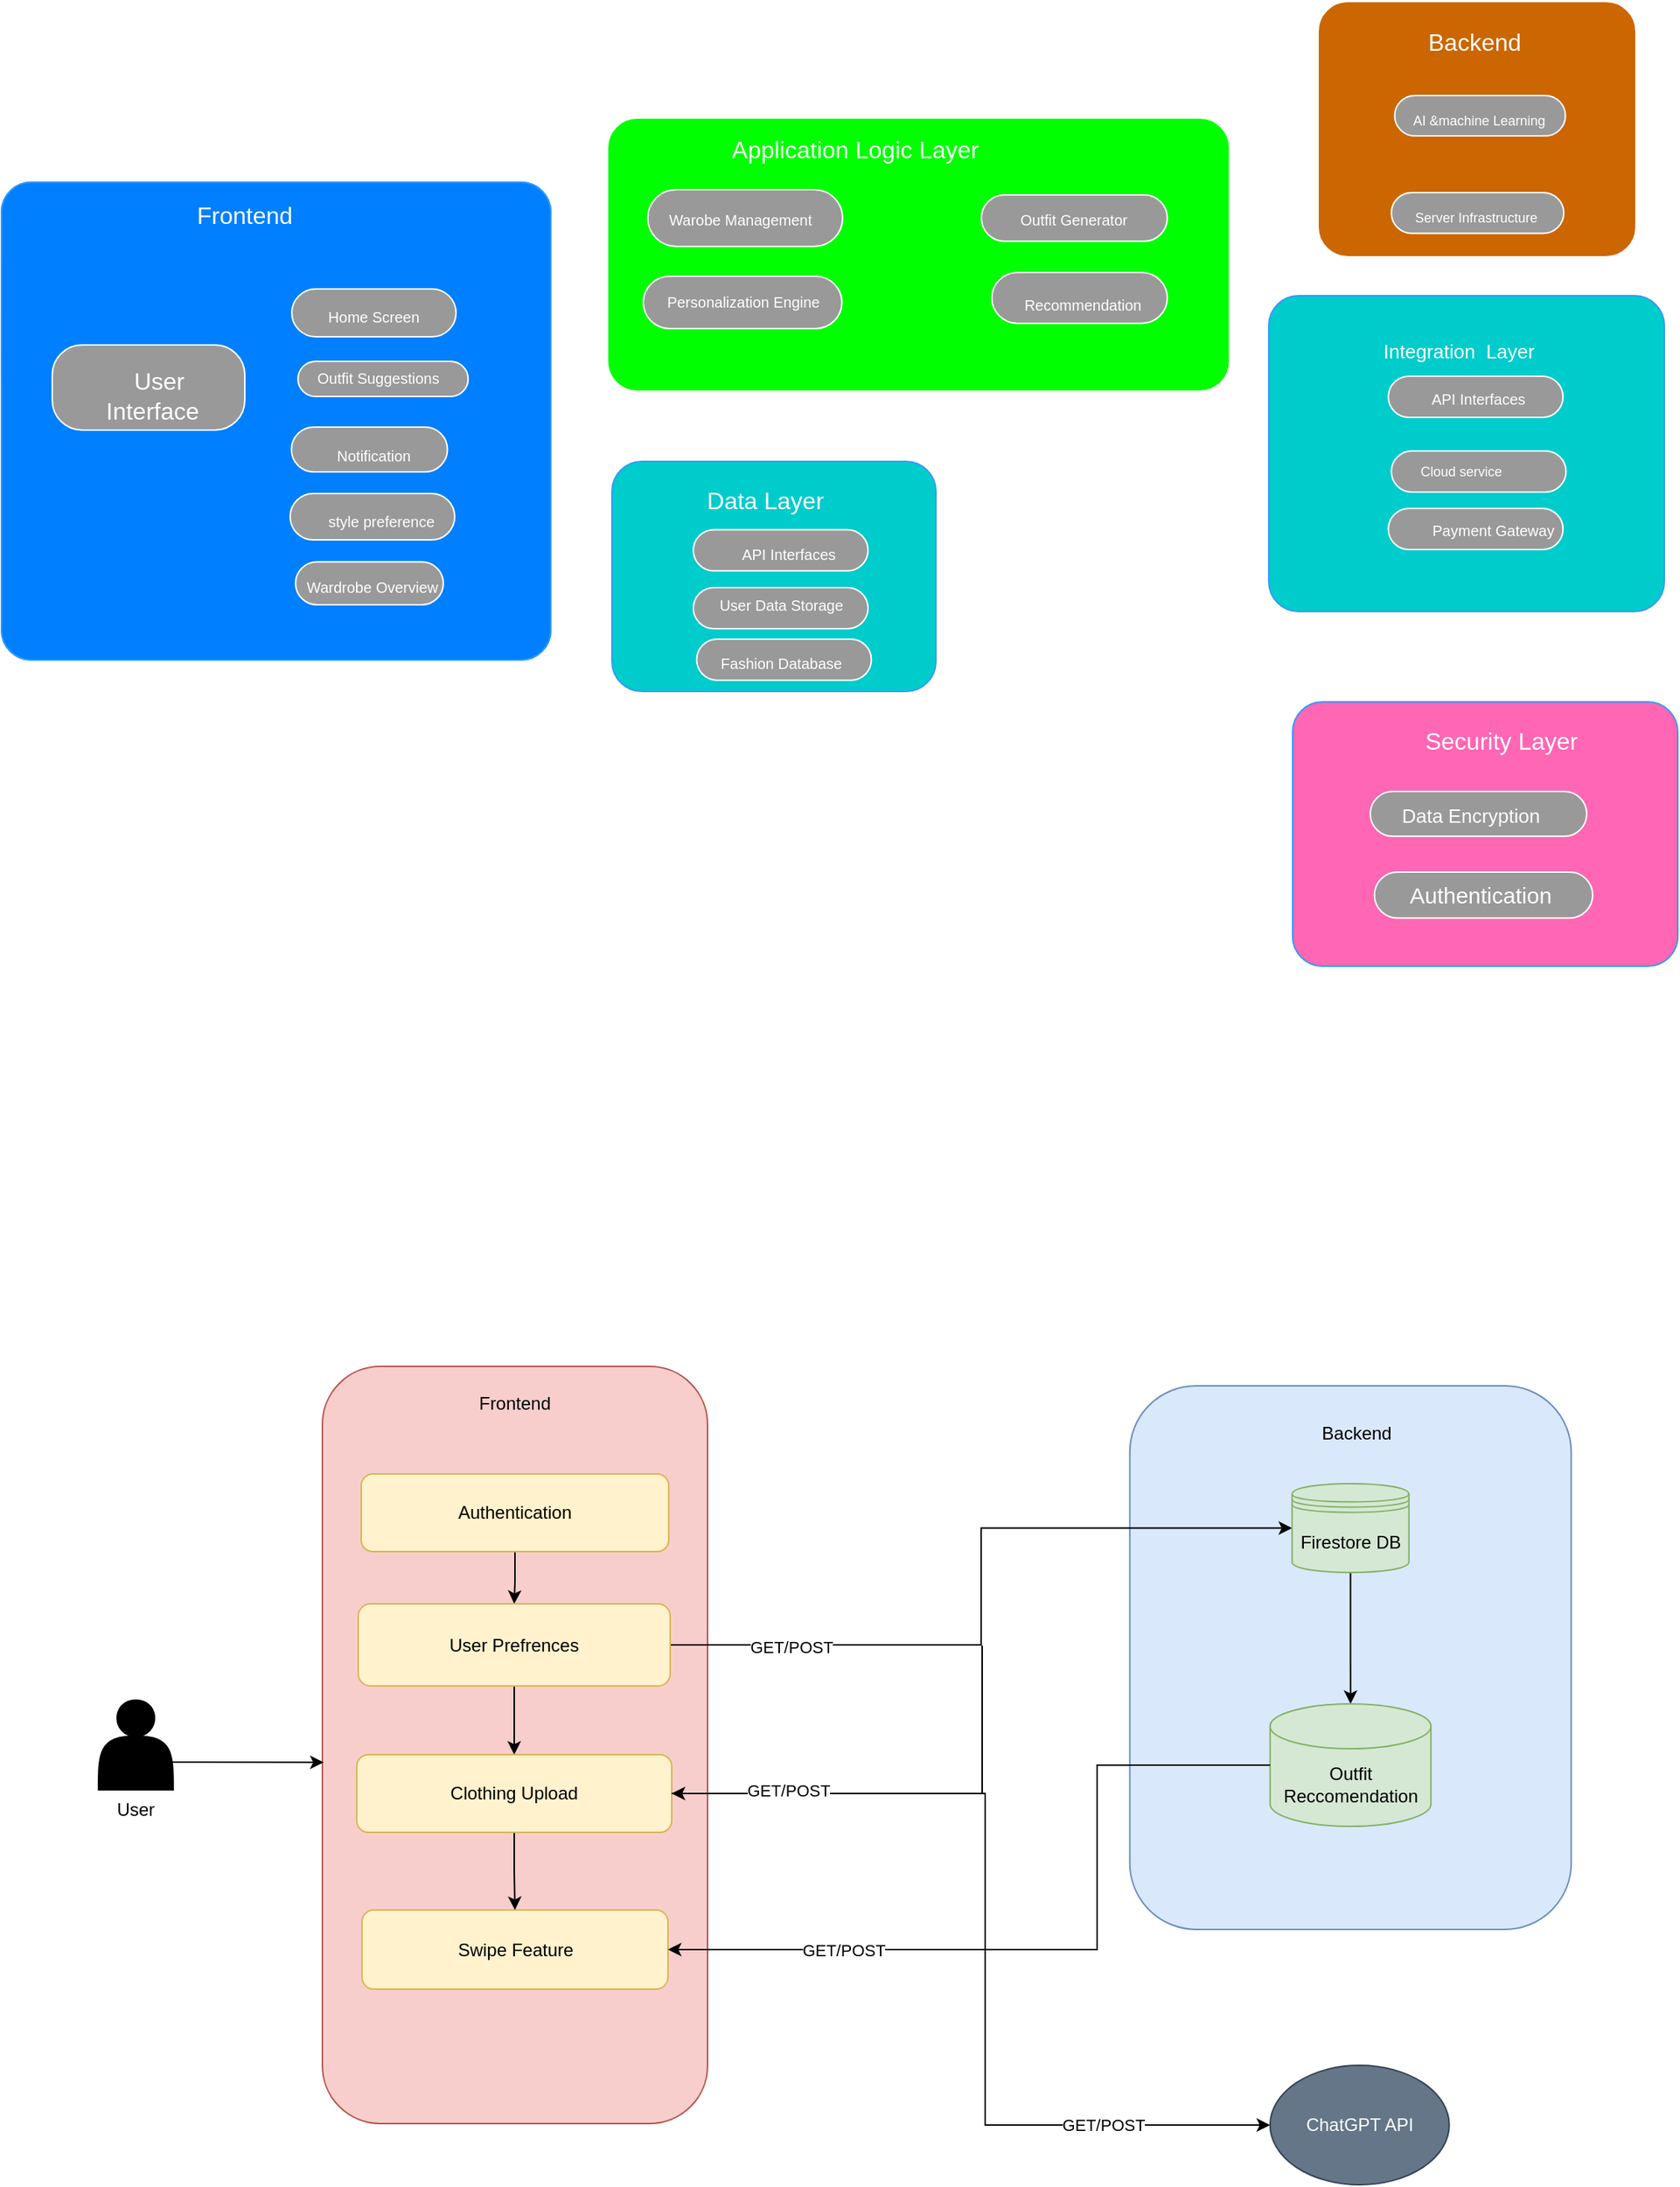 <mxfile version="24.7.7">
  <diagram name="Page-1" id="jFtiHO4ad6jZevAUF7xw">
    <mxGraphModel dx="3020" dy="2518" grid="0" gridSize="10" guides="1" tooltips="1" connect="1" arrows="1" fold="1" page="0" pageScale="1" pageWidth="850" pageHeight="1100" math="0" shadow="0">
      <root>
        <mxCell id="0" />
        <mxCell id="1" parent="0" />
        <mxCell id="QwA7imb9_G3cZJTcEvYQ-18" value="" style="verticalLabelPosition=bottom;verticalAlign=top;html=1;shape=mxgraph.basic.rect;fillColor2=none;strokeWidth=1;size=20;indent=5;strokeColor=#FFFFFF;fillColor=#00FF00;rotation=0;rectStyle=rounded;" parent="1" vertex="1">
          <mxGeometry x="-238" y="-1055" width="416.75" height="183" as="geometry">
            <mxPoint x="-1" y="-1" as="offset" />
          </mxGeometry>
        </mxCell>
        <mxCell id="QwA7imb9_G3cZJTcEvYQ-128" value="" style="verticalLabelPosition=bottom;verticalAlign=top;html=1;shape=mxgraph.basic.rect;fillColor2=none;strokeWidth=1;size=20;indent=5;strokeColor=#3399FF;fillColor=#00CCCC;rotation=0;rectStyle=rounded;" parent="1" vertex="1">
          <mxGeometry x="-235" y="-825" width="217" height="154" as="geometry">
            <mxPoint x="-1" y="-1" as="offset" />
          </mxGeometry>
        </mxCell>
        <mxCell id="QwA7imb9_G3cZJTcEvYQ-142" value="" style="verticalLabelPosition=bottom;verticalAlign=top;html=1;shape=mxgraph.basic.rect;fillColor2=none;strokeWidth=1;size=20;indent=5;strokeColor=#FFFFFF;fillColor=#999999;rotation=0;rectStyle=rounded;" parent="1" vertex="1">
          <mxGeometry x="-180.49" y="-740.5" width="117" height="27.5" as="geometry">
            <mxPoint x="-1" y="-1" as="offset" />
          </mxGeometry>
        </mxCell>
        <mxCell id="QwA7imb9_G3cZJTcEvYQ-143" value="" style="verticalLabelPosition=bottom;verticalAlign=top;html=1;shape=mxgraph.basic.rect;fillColor2=none;strokeWidth=1;size=20;indent=5;strokeColor=#FFFFFF;fillColor=#999999;rotation=0;rectStyle=rounded;" parent="1" vertex="1">
          <mxGeometry x="-178.25" y="-706" width="117" height="27.5" as="geometry">
            <mxPoint x="-1" y="-1" as="offset" />
          </mxGeometry>
        </mxCell>
        <mxCell id="QwA7imb9_G3cZJTcEvYQ-130" value="" style="verticalLabelPosition=bottom;verticalAlign=top;html=1;shape=mxgraph.basic.rect;fillColor2=none;strokeWidth=1;size=20;indent=5;strokeColor=#3399FF;fillColor=#00CCCC;rotation=0;rectStyle=rounded;" parent="1" vertex="1">
          <mxGeometry x="205" y="-936" width="265" height="211.5" as="geometry">
            <mxPoint x="-1" y="-1" as="offset" />
          </mxGeometry>
        </mxCell>
        <mxCell id="QwA7imb9_G3cZJTcEvYQ-63" value="" style="verticalLabelPosition=bottom;verticalAlign=top;html=1;shape=mxgraph.basic.rect;fillColor2=none;strokeWidth=1;size=20;indent=5;strokeColor=#3399FF;fillColor=#FF66B3;rotation=0;rectStyle=rounded;" parent="1" vertex="1">
          <mxGeometry x="221" y="-664" width="258" height="177" as="geometry">
            <mxPoint x="-1" y="-1" as="offset" />
          </mxGeometry>
        </mxCell>
        <mxCell id="QwA7imb9_G3cZJTcEvYQ-15" value="" style="verticalLabelPosition=bottom;verticalAlign=top;html=1;shape=mxgraph.basic.rect;fillColor2=none;strokeWidth=1;size=20;indent=5;strokeColor=#FFFFFF;fillColor=#CC6600;rectStyle=rounded;" parent="1" vertex="1">
          <mxGeometry x="238" y="-1133" width="213" height="171" as="geometry" />
        </mxCell>
        <mxCell id="QwA7imb9_G3cZJTcEvYQ-96" value="" style="verticalLabelPosition=bottom;verticalAlign=top;html=1;shape=mxgraph.basic.rect;fillColor2=none;strokeWidth=1;size=20;indent=5;strokeColor=#FFFFFF;fillColor=#999999;rotation=0;rectStyle=rounded;" parent="1" vertex="1">
          <mxGeometry x="287.13" y="-1005" width="115.5" height="27.25" as="geometry">
            <mxPoint x="-1" y="-1" as="offset" />
          </mxGeometry>
        </mxCell>
        <mxCell id="QwA7imb9_G3cZJTcEvYQ-95" value="&lt;font style=&quot;font-size: 9px;&quot; color=&quot;#ffffff&quot;&gt;Server Infrastructure&lt;/font&gt;" style="text;strokeColor=none;fillColor=none;html=1;align=center;verticalAlign=middle;whiteSpace=wrap;rounded=0;fontSize=16;" parent="1" vertex="1">
          <mxGeometry x="284.63" y="-1002.12" width="118" height="21.5" as="geometry" />
        </mxCell>
        <mxCell id="QwA7imb9_G3cZJTcEvYQ-37" value="" style="verticalLabelPosition=bottom;verticalAlign=top;html=1;shape=mxgraph.basic.rect;fillColor2=none;strokeWidth=1;size=20;indent=5;strokeColor=#FFFFFF;fillColor=#999999;rotation=0;rectStyle=rounded;" parent="1" vertex="1">
          <mxGeometry x="12.5" y="-1003.5" width="124.5" height="31" as="geometry">
            <mxPoint x="-1" y="-1" as="offset" />
          </mxGeometry>
        </mxCell>
        <mxCell id="QwA7imb9_G3cZJTcEvYQ-12" value="&lt;div&gt;&lt;font style=&quot;font-size: 13px;&quot; color=&quot;#ffffff&quot;&gt;Integration&amp;nbsp; Layer&lt;/font&gt;&lt;/div&gt;" style="text;strokeColor=none;fillColor=none;html=1;align=center;verticalAlign=middle;whiteSpace=wrap;rounded=0;fontSize=16;sketch=1;curveFitting=1;jiggle=2;" parent="1" vertex="1">
          <mxGeometry x="265" y="-917.5" width="134.75" height="35" as="geometry" />
        </mxCell>
        <mxCell id="QwA7imb9_G3cZJTcEvYQ-13" value="" style="verticalLabelPosition=bottom;verticalAlign=top;html=1;shape=mxgraph.basic.rect;fillColor2=none;strokeWidth=1;size=20;indent=5;strokeColor=#3399FF;fillColor=#007FFF;rotation=0;rectStyle=rounded;" parent="1" vertex="1">
          <mxGeometry x="-644" y="-1012" width="368" height="320" as="geometry">
            <mxPoint x="-1" y="-1" as="offset" />
          </mxGeometry>
        </mxCell>
        <mxCell id="QwA7imb9_G3cZJTcEvYQ-17" value="&lt;font color=&quot;#ffffff&quot;&gt;Frontend&lt;/font&gt;" style="text;strokeColor=none;fillColor=none;html=1;align=center;verticalAlign=middle;whiteSpace=wrap;rounded=0;fontSize=16;" parent="1" vertex="1">
          <mxGeometry x="-511" y="-1005" width="60" height="30" as="geometry" />
        </mxCell>
        <mxCell id="QwA7imb9_G3cZJTcEvYQ-20" value="" style="verticalLabelPosition=bottom;verticalAlign=top;html=1;shape=mxgraph.basic.rect;fillColor2=none;strokeWidth=1;size=20;indent=5;strokeColor=#FFFFFF;fillColor=#999999;rotation=0;rectStyle=rounded;" parent="1" vertex="1">
          <mxGeometry x="-605" y="-953" width="129" height="57" as="geometry">
            <mxPoint x="-1" y="-1" as="offset" />
          </mxGeometry>
        </mxCell>
        <mxCell id="QwA7imb9_G3cZJTcEvYQ-22" value="" style="verticalLabelPosition=bottom;verticalAlign=top;html=1;shape=mxgraph.basic.rect;fillColor2=none;strokeWidth=1;size=20;indent=5;strokeColor=#FFFFFF;fillColor=#999999;rotation=0;rectStyle=rounded;" parent="1" vertex="1">
          <mxGeometry x="-432" y="-878" width="104.5" height="30" as="geometry">
            <mxPoint x="-1" y="-1" as="offset" />
          </mxGeometry>
        </mxCell>
        <mxCell id="QwA7imb9_G3cZJTcEvYQ-23" value="" style="verticalLabelPosition=bottom;verticalAlign=top;html=1;shape=mxgraph.basic.rect;fillColor2=none;strokeWidth=1;size=20;indent=5;strokeColor=#FFFFFF;fillColor=#999999;rotation=0;rectStyle=rounded;" parent="1" vertex="1">
          <mxGeometry x="-353" y="-750" width="69" height="27.5" as="geometry">
            <mxPoint x="-1" y="-1" as="offset" />
          </mxGeometry>
        </mxCell>
        <mxCell id="QwA7imb9_G3cZJTcEvYQ-24" value="" style="verticalLabelPosition=bottom;verticalAlign=top;html=1;shape=mxgraph.basic.rect;fillColor2=none;strokeWidth=1;size=20;indent=5;strokeColor=#FFFFFF;fillColor=#999999;rotation=0;rectStyle=rounded;" parent="1" vertex="1">
          <mxGeometry x="-432" y="-926.5" width="114" height="23.5" as="geometry">
            <mxPoint x="-1" y="-1" as="offset" />
          </mxGeometry>
        </mxCell>
        <mxCell id="QwA7imb9_G3cZJTcEvYQ-26" value="&lt;font color=&quot;#ffffff&quot;&gt;&amp;nbsp;User Interface&amp;nbsp;&lt;/font&gt;" style="text;strokeColor=none;fillColor=none;html=1;align=center;verticalAlign=middle;whiteSpace=wrap;rounded=0;fontSize=16;" parent="1" vertex="1">
          <mxGeometry x="-587" y="-951" width="93" height="53" as="geometry" />
        </mxCell>
        <mxCell id="QwA7imb9_G3cZJTcEvYQ-27" value="&lt;font color=&quot;#ffffff&quot;&gt;&amp;nbsp;User Interface&amp;nbsp;&lt;/font&gt;" style="text;strokeColor=none;fillColor=none;html=1;align=center;verticalAlign=middle;whiteSpace=wrap;rounded=0;fontSize=16;" parent="1" vertex="1">
          <mxGeometry x="-479" y="-775.5" width="93" height="53" as="geometry" />
        </mxCell>
        <mxCell id="QwA7imb9_G3cZJTcEvYQ-28" value="" style="verticalLabelPosition=bottom;verticalAlign=top;html=1;shape=mxgraph.basic.rect;fillColor2=none;strokeWidth=1;size=20;indent=5;strokeColor=#FFFFFF;fillColor=#999999;rotation=0;rectStyle=rounded;" parent="1" vertex="1">
          <mxGeometry x="-426" y="-979" width="110" height="32" as="geometry">
            <mxPoint x="-1" y="-1" as="offset" />
          </mxGeometry>
        </mxCell>
        <mxCell id="QwA7imb9_G3cZJTcEvYQ-29" value="&lt;font style=&quot;font-size: 10px;&quot; color=&quot;#ffffff&quot;&gt;&amp;nbsp;User Interface&amp;nbsp;&lt;/font&gt;" style="text;strokeColor=none;fillColor=none;html=1;align=center;verticalAlign=middle;whiteSpace=wrap;rounded=0;fontSize=16;" parent="1" vertex="1">
          <mxGeometry x="-407.25" y="-982" width="81" height="35" as="geometry" />
        </mxCell>
        <mxCell id="QwA7imb9_G3cZJTcEvYQ-30" value="&lt;font style=&quot;font-size: 10px;&quot; color=&quot;#ffffff&quot;&gt;&amp;nbsp;User Interface&amp;nbsp;&lt;/font&gt;" style="text;strokeColor=none;fillColor=none;html=1;align=center;verticalAlign=middle;whiteSpace=wrap;rounded=0;fontSize=16;" parent="1" vertex="1">
          <mxGeometry x="-418.75" y="-943.25" width="92.5" height="57" as="geometry" />
        </mxCell>
        <mxCell id="QwA7imb9_G3cZJTcEvYQ-31" value="&lt;font style=&quot;font-size: 10px;&quot; color=&quot;#ffffff&quot;&gt;&amp;nbsp;User Interface&amp;nbsp;&lt;/font&gt;" style="text;strokeColor=none;fillColor=none;html=1;align=center;verticalAlign=middle;whiteSpace=wrap;rounded=0;fontSize=16;" parent="1" vertex="1">
          <mxGeometry x="-426.25" y="-889.5" width="93" height="53" as="geometry" />
        </mxCell>
        <mxCell id="QwA7imb9_G3cZJTcEvYQ-32" value="" style="verticalLabelPosition=bottom;verticalAlign=top;html=1;shape=mxgraph.basic.rect;fillColor2=none;strokeWidth=1;size=20;indent=5;strokeColor=#FFFFFF;fillColor=#999999;rotation=0;rectStyle=rounded;" parent="1" vertex="1">
          <mxGeometry x="-437" y="-832.5" width="83" height="30.5" as="geometry">
            <mxPoint x="-1" y="-1" as="offset" />
          </mxGeometry>
        </mxCell>
        <mxCell id="QwA7imb9_G3cZJTcEvYQ-33" value="" style="verticalLabelPosition=bottom;verticalAlign=top;html=1;shape=mxgraph.basic.rect;fillColor2=none;strokeWidth=1;size=20;indent=5;strokeColor=#FFFFFF;fillColor=#999999;rotation=0;rectStyle=rounded;" parent="1" vertex="1">
          <mxGeometry x="-623.5" y="-849.25" width="166" height="64" as="geometry">
            <mxPoint x="-1" y="-1" as="offset" />
          </mxGeometry>
        </mxCell>
        <mxCell id="QwA7imb9_G3cZJTcEvYQ-60" value="" style="verticalLabelPosition=bottom;verticalAlign=top;html=1;shape=mxgraph.basic.rect;fillColor2=none;strokeWidth=1;size=20;indent=5;strokeColor=#3399FF;fillColor=#007FFF;rotation=0;rectStyle=rounded;" parent="1" vertex="1">
          <mxGeometry x="-644" y="-1012" width="368" height="320" as="geometry">
            <mxPoint x="-1" y="-1" as="offset" />
          </mxGeometry>
        </mxCell>
        <mxCell id="QwA7imb9_G3cZJTcEvYQ-62" value="&lt;font color=&quot;#ffffff&quot;&gt;Frontend&lt;/font&gt;" style="text;strokeColor=none;fillColor=none;html=1;align=center;verticalAlign=middle;whiteSpace=wrap;rounded=0;fontSize=16;" parent="1" vertex="1">
          <mxGeometry x="-511" y="-1005" width="60" height="30" as="geometry" />
        </mxCell>
        <mxCell id="QwA7imb9_G3cZJTcEvYQ-64" value="&lt;font color=&quot;#ffffff&quot;&gt;Backend&lt;/font&gt;" style="text;strokeColor=none;fillColor=none;html=1;align=center;verticalAlign=middle;whiteSpace=wrap;rounded=0;fontSize=16;" parent="1" vertex="1">
          <mxGeometry x="313" y="-1121" width="60" height="30" as="geometry" />
        </mxCell>
        <mxCell id="QwA7imb9_G3cZJTcEvYQ-65" value="" style="verticalLabelPosition=bottom;verticalAlign=top;html=1;shape=mxgraph.basic.rect;fillColor2=none;strokeWidth=1;size=20;indent=5;strokeColor=#FFFFFF;fillColor=#999999;rotation=0;rectStyle=rounded;" parent="1" vertex="1">
          <mxGeometry x="-610" y="-903" width="129" height="57" as="geometry">
            <mxPoint x="-1" y="-1" as="offset" />
          </mxGeometry>
        </mxCell>
        <mxCell id="QwA7imb9_G3cZJTcEvYQ-66" value="" style="verticalLabelPosition=bottom;verticalAlign=top;html=1;shape=mxgraph.basic.rect;fillColor2=none;strokeWidth=1;size=20;indent=5;strokeColor=#FFFFFF;fillColor=#999999;rotation=0;rectStyle=rounded;" parent="1" vertex="1">
          <mxGeometry x="-449.75" y="-848" width="104.5" height="30" as="geometry">
            <mxPoint x="-1" y="-1" as="offset" />
          </mxGeometry>
        </mxCell>
        <mxCell id="QwA7imb9_G3cZJTcEvYQ-68" value="" style="verticalLabelPosition=bottom;verticalAlign=top;html=1;shape=mxgraph.basic.rect;fillColor2=none;strokeWidth=1;size=20;indent=5;strokeColor=#FFFFFF;fillColor=#999999;rotation=0;rectStyle=rounded;" parent="1" vertex="1">
          <mxGeometry x="-445.37" y="-892" width="114" height="23.5" as="geometry">
            <mxPoint x="-1" y="-1" as="offset" />
          </mxGeometry>
        </mxCell>
        <mxCell id="QwA7imb9_G3cZJTcEvYQ-69" value="&lt;font color=&quot;#ffffff&quot;&gt;&amp;nbsp;User Interface&amp;nbsp;&lt;/font&gt;" style="text;strokeColor=none;fillColor=none;html=1;align=center;verticalAlign=middle;whiteSpace=wrap;rounded=0;fontSize=16;" parent="1" vertex="1">
          <mxGeometry x="-587" y="-896" width="93" height="53" as="geometry" />
        </mxCell>
        <mxCell id="QwA7imb9_G3cZJTcEvYQ-71" value="" style="verticalLabelPosition=bottom;verticalAlign=top;html=1;shape=mxgraph.basic.rect;fillColor2=none;strokeWidth=1;size=20;indent=5;strokeColor=#FFFFFF;fillColor=#999999;rotation=0;rectStyle=rounded;" parent="1" vertex="1">
          <mxGeometry x="-449.5" y="-940.5" width="110" height="32" as="geometry">
            <mxPoint x="-1" y="-1" as="offset" />
          </mxGeometry>
        </mxCell>
        <mxCell id="QwA7imb9_G3cZJTcEvYQ-72" value="&lt;font style=&quot;font-size: 10px;&quot; color=&quot;#ffffff&quot;&gt;Home Screen&lt;/font&gt;" style="text;strokeColor=none;fillColor=none;html=1;align=center;verticalAlign=middle;whiteSpace=wrap;rounded=0;fontSize=16;" parent="1" vertex="1">
          <mxGeometry x="-435" y="-942" width="81" height="35" as="geometry" />
        </mxCell>
        <mxCell id="QwA7imb9_G3cZJTcEvYQ-73" value="&lt;font color=&quot;#ffffff&quot;&gt;&lt;span style=&quot;font-size: 10px;&quot;&gt;Outfit Suggestions&lt;/span&gt;&lt;/font&gt;" style="text;strokeColor=none;fillColor=none;html=1;align=center;verticalAlign=middle;whiteSpace=wrap;rounded=0;fontSize=16;" parent="1" vertex="1">
          <mxGeometry x="-437.75" y="-911.5" width="92.5" height="57" as="geometry" />
        </mxCell>
        <mxCell id="QwA7imb9_G3cZJTcEvYQ-74" value="&lt;font color=&quot;#ffffff&quot;&gt;&lt;span style=&quot;font-size: 10px;&quot;&gt;Notification&lt;/span&gt;&lt;/font&gt;" style="text;strokeColor=none;fillColor=none;html=1;align=center;verticalAlign=middle;whiteSpace=wrap;rounded=0;fontSize=16;" parent="1" vertex="1">
          <mxGeometry x="-441" y="-857.5" width="93" height="53" as="geometry" />
        </mxCell>
        <mxCell id="QwA7imb9_G3cZJTcEvYQ-75" value="" style="verticalLabelPosition=bottom;verticalAlign=top;html=1;shape=mxgraph.basic.rect;fillColor2=none;strokeWidth=1;size=20;indent=19.6;strokeColor=#FFFFFF;fillColor=#999999;rotation=0;rectStyle=rounded;" parent="1" vertex="1">
          <mxGeometry x="-450.62" y="-803.5" width="110.25" height="31" as="geometry">
            <mxPoint x="-1" y="-1" as="offset" />
          </mxGeometry>
        </mxCell>
        <mxCell id="QwA7imb9_G3cZJTcEvYQ-76" value="" style="verticalLabelPosition=bottom;verticalAlign=top;html=1;shape=mxgraph.basic.rect;fillColor2=none;strokeWidth=1;size=20;indent=5;strokeColor=#FFFFFF;fillColor=#999999;rotation=0;rectStyle=rounded;" parent="1" vertex="1">
          <mxGeometry x="-447" y="-757.75" width="99" height="28.75" as="geometry">
            <mxPoint x="-1" y="-1" as="offset" />
          </mxGeometry>
        </mxCell>
        <mxCell id="QwA7imb9_G3cZJTcEvYQ-77" value="&lt;font style=&quot;font-size: 10px;&quot; color=&quot;#ffffff&quot;&gt;Wardrobe Overview&lt;/font&gt;" style="text;strokeColor=none;fillColor=none;html=1;align=center;verticalAlign=middle;whiteSpace=wrap;rounded=0;fontSize=16;" parent="1" vertex="1">
          <mxGeometry x="-473.38" y="-769.87" width="155.38" height="53" as="geometry" />
        </mxCell>
        <mxCell id="QwA7imb9_G3cZJTcEvYQ-79" value="&lt;font style=&quot;font-size: 10px;&quot; color=&quot;#ffffff&quot;&gt;style preference&amp;nbsp;&lt;/font&gt;" style="text;strokeColor=none;fillColor=none;html=1;align=center;verticalAlign=middle;whiteSpace=wrap;rounded=0;fontSize=16;" parent="1" vertex="1">
          <mxGeometry x="-436.37" y="-812.5" width="96" height="50" as="geometry" />
        </mxCell>
        <mxCell id="QwA7imb9_G3cZJTcEvYQ-91" value="&lt;font style=&quot;font-size: 16px;&quot; color=&quot;#ffffff&quot;&gt;Security Layer&lt;/font&gt;" style="text;strokeColor=none;fillColor=none;html=1;align=center;verticalAlign=middle;whiteSpace=wrap;rounded=0;fontSize=16;" parent="1" vertex="1">
          <mxGeometry x="289.37" y="-668" width="143.5" height="59" as="geometry" />
        </mxCell>
        <mxCell id="QwA7imb9_G3cZJTcEvYQ-92" value="" style="verticalLabelPosition=bottom;verticalAlign=top;html=1;shape=mxgraph.basic.rect;fillColor2=none;strokeWidth=1;size=20;indent=5;strokeColor=#FFFFFF;fillColor=#999999;rotation=0;rectStyle=rounded;" parent="1" vertex="1">
          <mxGeometry x="289.37" y="-1070" width="114.37" height="27" as="geometry">
            <mxPoint x="-1" y="-1" as="offset" />
          </mxGeometry>
        </mxCell>
        <mxCell id="QwA7imb9_G3cZJTcEvYQ-93" value="&lt;font style=&quot;font-size: 9px;&quot; color=&quot;#ffffff&quot;&gt;AI &amp;amp;machine Learning&lt;/font&gt;" style="text;strokeColor=none;fillColor=none;html=1;align=center;verticalAlign=middle;whiteSpace=wrap;rounded=0;fontSize=16;" parent="1" vertex="1">
          <mxGeometry x="282.63" y="-1077.37" width="126" height="41.75" as="geometry" />
        </mxCell>
        <mxCell id="QwA7imb9_G3cZJTcEvYQ-97" value="" style="verticalLabelPosition=bottom;verticalAlign=top;html=1;shape=mxgraph.basic.rect;fillColor2=none;strokeWidth=1;size=20;indent=5;strokeColor=#FFFFFF;fillColor=#999999;rotation=0;rectStyle=rounded;" parent="1" vertex="1">
          <mxGeometry x="273" y="-604" width="145" height="30" as="geometry">
            <mxPoint x="-1" y="-1" as="offset" />
          </mxGeometry>
        </mxCell>
        <mxCell id="QwA7imb9_G3cZJTcEvYQ-94" value="&lt;font style=&quot;font-size: 13px;&quot;&gt;&lt;font style=&quot;font-size: 13px;&quot; color=&quot;#ffffff&quot;&gt;Data Encry&lt;/font&gt;&lt;font style=&quot;font-size: 13px;&quot; color=&quot;#ffffff&quot;&gt;ption&lt;/font&gt;&lt;/font&gt;" style="text;strokeColor=none;fillColor=none;html=1;align=center;verticalAlign=middle;whiteSpace=wrap;rounded=0;fontSize=16;" parent="1" vertex="1">
          <mxGeometry x="223" y="-597.5" width="234.75" height="17" as="geometry" />
        </mxCell>
        <mxCell id="QwA7imb9_G3cZJTcEvYQ-104" value="" style="verticalLabelPosition=bottom;verticalAlign=top;html=1;shape=mxgraph.basic.rect;fillColor2=none;strokeWidth=1;size=20;indent=5;strokeColor=#FFFFFF;fillColor=#999999;rotation=0;rectStyle=rounded;" parent="1" vertex="1">
          <mxGeometry x="275.81" y="-550" width="146.19" height="30.75" as="geometry">
            <mxPoint x="-1" y="-1" as="offset" />
          </mxGeometry>
        </mxCell>
        <mxCell id="QwA7imb9_G3cZJTcEvYQ-105" value="&lt;font style=&quot;font-size: 15px;&quot; color=&quot;#ffffff&quot;&gt;Authentication&lt;/font&gt;" style="text;strokeColor=none;fillColor=none;html=1;align=center;verticalAlign=middle;whiteSpace=wrap;rounded=0;fontSize=16;" parent="1" vertex="1">
          <mxGeometry x="313" y="-543.12" width="67.5" height="17" as="geometry" />
        </mxCell>
        <mxCell id="QwA7imb9_G3cZJTcEvYQ-107" value="" style="verticalLabelPosition=bottom;verticalAlign=top;html=1;shape=mxgraph.basic.rect;fillColor2=none;strokeWidth=1;size=20;indent=5;strokeColor=#FFFFFF;fillColor=#999999;rotation=0;rectStyle=rounded;" parent="1" vertex="1">
          <mxGeometry x="285.13" y="-882" width="117" height="27.5" as="geometry">
            <mxPoint x="-1" y="-1" as="offset" />
          </mxGeometry>
        </mxCell>
        <mxCell id="QwA7imb9_G3cZJTcEvYQ-108" value="&lt;font size=&quot;1&quot; color=&quot;#ffffff&quot;&gt;API Interfaces&lt;/font&gt;" style="text;strokeColor=none;fillColor=none;html=1;align=center;verticalAlign=middle;whiteSpace=wrap;rounded=0;fontSize=16;" parent="1" vertex="1">
          <mxGeometry x="289.37" y="-878" width="112.51" height="17" as="geometry" />
        </mxCell>
        <mxCell id="QwA7imb9_G3cZJTcEvYQ-125" value="" style="verticalLabelPosition=bottom;verticalAlign=top;html=1;shape=mxgraph.basic.rect;fillColor2=none;strokeWidth=1;size=20;indent=5;strokeColor=#FFFFFF;fillColor=#999999;rotation=0;rectStyle=rounded;" parent="1" vertex="1">
          <mxGeometry x="-211" y="-1007" width="130.5" height="38" as="geometry">
            <mxPoint x="-1" y="-1" as="offset" />
          </mxGeometry>
        </mxCell>
        <mxCell id="QwA7imb9_G3cZJTcEvYQ-126" value="&lt;font color=&quot;#ffffff&quot;&gt;Application Logic Layer&lt;/font&gt;" style="text;strokeColor=none;fillColor=none;html=1;align=center;verticalAlign=middle;whiteSpace=wrap;rounded=0;fontSize=16;" parent="1" vertex="1">
          <mxGeometry x="-167.49" y="-1055" width="190.49" height="42" as="geometry" />
        </mxCell>
        <mxCell id="QwA7imb9_G3cZJTcEvYQ-129" value="&lt;div&gt;&lt;font color=&quot;#ffffff&quot;&gt;Data Layer&amp;nbsp;&lt;/font&gt;&lt;/div&gt;" style="text;strokeColor=none;fillColor=none;html=1;align=center;verticalAlign=middle;whiteSpace=wrap;rounded=0;fontSize=16;sketch=1;curveFitting=1;jiggle=2;" parent="1" vertex="1">
          <mxGeometry x="-180.5" y="-814" width="100" height="30" as="geometry" />
        </mxCell>
        <mxCell id="QwA7imb9_G3cZJTcEvYQ-133" value="" style="verticalLabelPosition=bottom;verticalAlign=top;html=1;shape=mxgraph.basic.rect;fillColor2=none;strokeWidth=1;size=20;indent=5;strokeColor=#FFFFFF;fillColor=#999999;rotation=0;rectStyle=rounded;" parent="1" vertex="1">
          <mxGeometry x="287.13" y="-832" width="117" height="27.5" as="geometry">
            <mxPoint x="-1" y="-1" as="offset" />
          </mxGeometry>
        </mxCell>
        <mxCell id="QwA7imb9_G3cZJTcEvYQ-134" value="" style="verticalLabelPosition=bottom;verticalAlign=top;html=1;shape=mxgraph.basic.rect;fillColor2=none;strokeWidth=1;size=20;indent=5;strokeColor=#FFFFFF;fillColor=#999999;rotation=0;rectStyle=rounded;" parent="1" vertex="1">
          <mxGeometry x="285.13" y="-793.5" width="117" height="27.5" as="geometry">
            <mxPoint x="-1" y="-1" as="offset" />
          </mxGeometry>
        </mxCell>
        <mxCell id="QwA7imb9_G3cZJTcEvYQ-135" value="&lt;font style=&quot;font-size: 9px;&quot; color=&quot;#ffffff&quot;&gt;Cloud service&lt;/font&gt;" style="text;strokeColor=none;fillColor=none;html=1;align=center;verticalAlign=middle;whiteSpace=wrap;rounded=0;fontSize=16;" parent="1" vertex="1">
          <mxGeometry x="270.13" y="-829.5" width="127.51" height="17" as="geometry" />
        </mxCell>
        <mxCell id="QwA7imb9_G3cZJTcEvYQ-136" value="" style="verticalLabelPosition=bottom;verticalAlign=top;html=1;shape=mxgraph.basic.rect;fillColor2=none;strokeWidth=1;size=20;indent=5;strokeColor=#FFFFFF;fillColor=#999999;rotation=0;rectStyle=rounded;" parent="1" vertex="1">
          <mxGeometry x="-180.5" y="-779.25" width="117" height="27.5" as="geometry">
            <mxPoint x="-1" y="-1" as="offset" />
          </mxGeometry>
        </mxCell>
        <mxCell id="QwA7imb9_G3cZJTcEvYQ-137" value="&lt;font size=&quot;1&quot; color=&quot;#ffffff&quot;&gt;Payment Gateway&lt;/font&gt;" style="text;strokeColor=none;fillColor=none;html=1;align=center;verticalAlign=middle;whiteSpace=wrap;rounded=0;fontSize=16;" parent="1" vertex="1">
          <mxGeometry x="298.62" y="-789.5" width="112.51" height="17" as="geometry" />
        </mxCell>
        <mxCell id="QwA7imb9_G3cZJTcEvYQ-138" value="&lt;font size=&quot;1&quot; color=&quot;#ffffff&quot;&gt;API Interfaces&lt;/font&gt;" style="text;strokeColor=none;fillColor=none;html=1;align=center;verticalAlign=middle;whiteSpace=wrap;rounded=0;fontSize=16;" parent="1" vertex="1">
          <mxGeometry x="-172.75" y="-774" width="112.51" height="17" as="geometry" />
        </mxCell>
        <mxCell id="QwA7imb9_G3cZJTcEvYQ-141" value="&lt;font size=&quot;1&quot; color=&quot;#ffffff&quot;&gt;Fashion Database&lt;/font&gt;" style="text;strokeColor=none;fillColor=none;html=1;align=center;verticalAlign=middle;whiteSpace=wrap;rounded=0;fontSize=16;" parent="1" vertex="1">
          <mxGeometry x="-178.25" y="-700.75" width="112.51" height="17" as="geometry" />
        </mxCell>
        <mxCell id="QwA7imb9_G3cZJTcEvYQ-139" value="&lt;font size=&quot;1&quot; color=&quot;#ffffff&quot;&gt;User Data Storage&lt;/font&gt;" style="text;strokeColor=none;fillColor=none;html=1;align=center;verticalAlign=middle;whiteSpace=wrap;rounded=0;fontSize=16;" parent="1" vertex="1">
          <mxGeometry x="-178.25" y="-740" width="112.51" height="17" as="geometry" />
        </mxCell>
        <mxCell id="QwA7imb9_G3cZJTcEvYQ-144" style="edgeStyle=none;curved=1;rounded=0;orthogonalLoop=1;jettySize=auto;html=1;exitX=0.75;exitY=1;exitDx=0;exitDy=0;fontSize=12;startSize=8;endSize=8;" parent="1" source="QwA7imb9_G3cZJTcEvYQ-139" target="QwA7imb9_G3cZJTcEvYQ-139" edge="1">
          <mxGeometry relative="1" as="geometry" />
        </mxCell>
        <mxCell id="QwA7imb9_G3cZJTcEvYQ-145" value="&lt;font size=&quot;1&quot; color=&quot;#ffffff&quot;&gt;Warobe Management&amp;nbsp;&lt;/font&gt;" style="text;strokeColor=none;fillColor=none;html=1;align=center;verticalAlign=middle;whiteSpace=wrap;rounded=0;fontSize=16;" parent="1" vertex="1">
          <mxGeometry x="-204" y="-998" width="112.51" height="17" as="geometry" />
        </mxCell>
        <mxCell id="QwA7imb9_G3cZJTcEvYQ-146" value="" style="verticalLabelPosition=bottom;verticalAlign=top;html=1;shape=mxgraph.basic.rect;fillColor2=none;strokeWidth=1;size=20;indent=5;strokeColor=#FFFFFF;fillColor=#999999;rotation=0;rectStyle=rounded;" parent="1" vertex="1">
          <mxGeometry x="-214" y="-949" width="133" height="35" as="geometry">
            <mxPoint x="-1" y="-1" as="offset" />
          </mxGeometry>
        </mxCell>
        <mxCell id="QwA7imb9_G3cZJTcEvYQ-148" value="" style="verticalLabelPosition=bottom;verticalAlign=top;html=1;shape=mxgraph.basic.rect;fillColor2=none;strokeWidth=1;size=20;indent=5;strokeColor=#FFFFFF;fillColor=#999999;rotation=0;rectStyle=rounded;" parent="1" vertex="1">
          <mxGeometry x="19.5" y="-951.5" width="117.5" height="34" as="geometry">
            <mxPoint x="-1" y="-1" as="offset" />
          </mxGeometry>
        </mxCell>
        <mxCell id="QwA7imb9_G3cZJTcEvYQ-149" value="&lt;font size=&quot;1&quot; color=&quot;#ffffff&quot;&gt;Outfit Generator&lt;/font&gt;" style="text;strokeColor=none;fillColor=none;html=1;align=center;verticalAlign=middle;whiteSpace=wrap;rounded=0;fontSize=16;" parent="1" vertex="1">
          <mxGeometry x="18.49" y="-998" width="112.51" height="17" as="geometry" />
        </mxCell>
        <mxCell id="QwA7imb9_G3cZJTcEvYQ-150" value="&lt;font size=&quot;1&quot; color=&quot;#ffffff&quot;&gt;Recommendation&lt;/font&gt;" style="text;strokeColor=none;fillColor=none;html=1;align=center;verticalAlign=middle;whiteSpace=wrap;rounded=0;fontSize=16;" parent="1" vertex="1">
          <mxGeometry x="24.49" y="-940.5" width="112.51" height="17" as="geometry" />
        </mxCell>
        <mxCell id="QwA7imb9_G3cZJTcEvYQ-151" value="&lt;font size=&quot;1&quot; color=&quot;#ffffff&quot;&gt;Personalization Engine&amp;nbsp;&lt;/font&gt;" style="text;strokeColor=none;fillColor=none;html=1;align=center;verticalAlign=middle;whiteSpace=wrap;rounded=0;fontSize=16;" parent="1" vertex="1">
          <mxGeometry x="-202.01" y="-943" width="112.51" height="17" as="geometry" />
        </mxCell>
        <mxCell id="QwA7imb9_G3cZJTcEvYQ-155" style="edgeStyle=none;curved=1;rounded=0;orthogonalLoop=1;jettySize=auto;html=1;exitX=0.75;exitY=0;exitDx=0;exitDy=0;fontSize=12;startSize=8;endSize=8;" parent="1" source="QwA7imb9_G3cZJTcEvYQ-73" target="QwA7imb9_G3cZJTcEvYQ-73" edge="1">
          <mxGeometry relative="1" as="geometry" />
        </mxCell>
        <mxCell id="C59m4Yq-gSfsZeKXXyEo-3" value="" style="rounded=1;whiteSpace=wrap;html=1;fillColor=#f8cecc;strokeColor=#b85450;" vertex="1" parent="1">
          <mxGeometry x="-429" y="-219" width="258" height="507" as="geometry" />
        </mxCell>
        <mxCell id="C59m4Yq-gSfsZeKXXyEo-4" value="&lt;p style=&quot;line-height: 120%;&quot;&gt;&lt;br&gt;&lt;/p&gt;" style="rounded=1;whiteSpace=wrap;html=1;fillColor=#dae8fc;strokeColor=#6c8ebf;align=left;" vertex="1" parent="1">
          <mxGeometry x="111.89" y="-206" width="295.74" height="364" as="geometry" />
        </mxCell>
        <mxCell id="C59m4Yq-gSfsZeKXXyEo-5" value="Backend" style="text;html=1;align=center;verticalAlign=middle;whiteSpace=wrap;rounded=0;" vertex="1" parent="1">
          <mxGeometry x="234.13" y="-189" width="60" height="30" as="geometry" />
        </mxCell>
        <mxCell id="C59m4Yq-gSfsZeKXXyEo-6" value="Frontend" style="text;html=1;align=center;verticalAlign=middle;whiteSpace=wrap;rounded=0;" vertex="1" parent="1">
          <mxGeometry x="-330" y="-209" width="60" height="30" as="geometry" />
        </mxCell>
        <mxCell id="C59m4Yq-gSfsZeKXXyEo-7" value="&lt;br&gt;&lt;br&gt;&lt;br&gt;&lt;br&gt;&lt;br&gt;&lt;br&gt;User" style="shape=actor;whiteSpace=wrap;html=1;fillColor=#000000;rounded=1;" vertex="1" parent="1">
          <mxGeometry x="-579" y="4.5" width="50" height="60" as="geometry" />
        </mxCell>
        <mxCell id="C59m4Yq-gSfsZeKXXyEo-9" value="" style="endArrow=classic;html=1;rounded=0;entryX=0.003;entryY=0.523;entryDx=0;entryDy=0;entryPerimeter=0;" edge="1" parent="1" target="C59m4Yq-gSfsZeKXXyEo-3">
          <mxGeometry width="50" height="50" relative="1" as="geometry">
            <mxPoint x="-532" y="46" as="sourcePoint" />
            <mxPoint x="-463" y="38" as="targetPoint" />
          </mxGeometry>
        </mxCell>
        <mxCell id="C59m4Yq-gSfsZeKXXyEo-13" value="" style="edgeStyle=orthogonalEdgeStyle;rounded=0;orthogonalLoop=1;jettySize=auto;html=1;" edge="1" parent="1" source="C59m4Yq-gSfsZeKXXyEo-10" target="C59m4Yq-gSfsZeKXXyEo-11">
          <mxGeometry relative="1" as="geometry" />
        </mxCell>
        <mxCell id="C59m4Yq-gSfsZeKXXyEo-10" value="Authentication" style="rounded=1;whiteSpace=wrap;html=1;fillColor=#fff2cc;strokeColor=#d6b656;" vertex="1" parent="1">
          <mxGeometry x="-403" y="-147" width="206" height="52" as="geometry" />
        </mxCell>
        <mxCell id="C59m4Yq-gSfsZeKXXyEo-18" value="" style="edgeStyle=orthogonalEdgeStyle;rounded=0;orthogonalLoop=1;jettySize=auto;html=1;" edge="1" parent="1" source="C59m4Yq-gSfsZeKXXyEo-11" target="C59m4Yq-gSfsZeKXXyEo-17">
          <mxGeometry relative="1" as="geometry" />
        </mxCell>
        <mxCell id="C59m4Yq-gSfsZeKXXyEo-26" value="" style="edgeStyle=orthogonalEdgeStyle;rounded=0;orthogonalLoop=1;jettySize=auto;html=1;entryX=0;entryY=0.5;entryDx=0;entryDy=0;" edge="1" parent="1" source="C59m4Yq-gSfsZeKXXyEo-11" target="C59m4Yq-gSfsZeKXXyEo-22">
          <mxGeometry relative="1" as="geometry">
            <mxPoint x="67" y="-101" as="targetPoint" />
          </mxGeometry>
        </mxCell>
        <mxCell id="C59m4Yq-gSfsZeKXXyEo-41" value="GET/POST" style="edgeLabel;html=1;align=center;verticalAlign=middle;resizable=0;points=[];" vertex="1" connectable="0" parent="C59m4Yq-gSfsZeKXXyEo-26">
          <mxGeometry x="-0.672" y="-1" relative="1" as="geometry">
            <mxPoint as="offset" />
          </mxGeometry>
        </mxCell>
        <mxCell id="C59m4Yq-gSfsZeKXXyEo-11" value="User Prefrences" style="rounded=1;whiteSpace=wrap;html=1;fillColor=#fff2cc;strokeColor=#d6b656;" vertex="1" parent="1">
          <mxGeometry x="-405" y="-60" width="209" height="55" as="geometry" />
        </mxCell>
        <mxCell id="C59m4Yq-gSfsZeKXXyEo-12" value="Swipe Feature" style="rounded=1;whiteSpace=wrap;html=1;fillColor=#fff2cc;strokeColor=#d6b656;" vertex="1" parent="1">
          <mxGeometry x="-402.5" y="145" width="205" height="53" as="geometry" />
        </mxCell>
        <mxCell id="C59m4Yq-gSfsZeKXXyEo-19" value="" style="edgeStyle=orthogonalEdgeStyle;rounded=0;orthogonalLoop=1;jettySize=auto;html=1;" edge="1" parent="1" source="C59m4Yq-gSfsZeKXXyEo-17" target="C59m4Yq-gSfsZeKXXyEo-12">
          <mxGeometry relative="1" as="geometry" />
        </mxCell>
        <mxCell id="C59m4Yq-gSfsZeKXXyEo-17" value="Clothing Upload" style="rounded=1;whiteSpace=wrap;html=1;fillColor=#fff2cc;strokeColor=#d6b656;" vertex="1" parent="1">
          <mxGeometry x="-406" y="41" width="211" height="52" as="geometry" />
        </mxCell>
        <mxCell id="C59m4Yq-gSfsZeKXXyEo-30" value="" style="edgeStyle=orthogonalEdgeStyle;rounded=0;orthogonalLoop=1;jettySize=auto;html=1;" edge="1" parent="1" source="C59m4Yq-gSfsZeKXXyEo-22" target="C59m4Yq-gSfsZeKXXyEo-24">
          <mxGeometry relative="1" as="geometry" />
        </mxCell>
        <mxCell id="C59m4Yq-gSfsZeKXXyEo-22" value="Firestore DB" style="shape=datastore;whiteSpace=wrap;html=1;fillColor=#d5e8d4;strokeColor=#82b366;" vertex="1" parent="1">
          <mxGeometry x="220.63" y="-140.5" width="78.26" height="59.5" as="geometry" />
        </mxCell>
        <mxCell id="C59m4Yq-gSfsZeKXXyEo-24" value="Outfit Reccomendation" style="shape=cylinder3;whiteSpace=wrap;html=1;boundedLbl=1;backgroundOutline=1;size=15;fillColor=#d5e8d4;strokeColor=#82b366;" vertex="1" parent="1">
          <mxGeometry x="205.89" y="7" width="107.75" height="82" as="geometry" />
        </mxCell>
        <mxCell id="C59m4Yq-gSfsZeKXXyEo-33" value="" style="edgeStyle=orthogonalEdgeStyle;rounded=0;orthogonalLoop=1;jettySize=auto;html=1;entryX=1;entryY=0.5;entryDx=0;entryDy=0;" edge="1" parent="1" source="C59m4Yq-gSfsZeKXXyEo-24" target="C59m4Yq-gSfsZeKXXyEo-12">
          <mxGeometry relative="1" as="geometry">
            <mxPoint x="-120.238" y="172" as="targetPoint" />
            <Array as="points">
              <mxPoint x="90" y="48" />
              <mxPoint x="90" y="172" />
            </Array>
          </mxGeometry>
        </mxCell>
        <mxCell id="C59m4Yq-gSfsZeKXXyEo-38" value="GET/POST" style="edgeLabel;html=1;align=center;verticalAlign=middle;resizable=0;points=[];" vertex="1" connectable="0" parent="C59m4Yq-gSfsZeKXXyEo-33">
          <mxGeometry x="0.556" relative="1" as="geometry">
            <mxPoint as="offset" />
          </mxGeometry>
        </mxCell>
        <mxCell id="C59m4Yq-gSfsZeKXXyEo-29" value="" style="endArrow=none;html=1;rounded=0;exitX=1;exitY=0.5;exitDx=0;exitDy=0;" edge="1" parent="1" source="C59m4Yq-gSfsZeKXXyEo-17">
          <mxGeometry width="50" height="50" relative="1" as="geometry">
            <mxPoint x="110" y="11" as="sourcePoint" />
            <mxPoint x="13" y="-32" as="targetPoint" />
            <Array as="points">
              <mxPoint x="13" y="67" />
            </Array>
          </mxGeometry>
        </mxCell>
        <mxCell id="C59m4Yq-gSfsZeKXXyEo-31" value="ChatGPT API" style="ellipse;whiteSpace=wrap;html=1;fillColor=#647687;strokeColor=#314354;fontColor=#ffffff;" vertex="1" parent="1">
          <mxGeometry x="205.89" y="249" width="120" height="80" as="geometry" />
        </mxCell>
        <mxCell id="C59m4Yq-gSfsZeKXXyEo-34" value="" style="endArrow=classic;startArrow=classic;html=1;rounded=0;entryX=0;entryY=0.5;entryDx=0;entryDy=0;exitX=1;exitY=0.5;exitDx=0;exitDy=0;" edge="1" parent="1" source="C59m4Yq-gSfsZeKXXyEo-17" target="C59m4Yq-gSfsZeKXXyEo-31">
          <mxGeometry width="50" height="50" relative="1" as="geometry">
            <mxPoint x="-18" y="297" as="sourcePoint" />
            <mxPoint x="59" y="259" as="targetPoint" />
            <Array as="points">
              <mxPoint x="15" y="67" />
              <mxPoint x="15" y="289" />
            </Array>
          </mxGeometry>
        </mxCell>
        <mxCell id="C59m4Yq-gSfsZeKXXyEo-37" value="GET/POST" style="edgeLabel;html=1;align=center;verticalAlign=middle;resizable=0;points=[];" vertex="1" connectable="0" parent="C59m4Yq-gSfsZeKXXyEo-34">
          <mxGeometry x="-0.75" y="2" relative="1" as="geometry">
            <mxPoint as="offset" />
          </mxGeometry>
        </mxCell>
        <mxCell id="C59m4Yq-gSfsZeKXXyEo-40" value="GET/POST" style="edgeLabel;html=1;align=center;verticalAlign=middle;resizable=0;points=[];" vertex="1" connectable="0" parent="C59m4Yq-gSfsZeKXXyEo-34">
          <mxGeometry x="0.64" relative="1" as="geometry">
            <mxPoint as="offset" />
          </mxGeometry>
        </mxCell>
      </root>
    </mxGraphModel>
  </diagram>
</mxfile>
